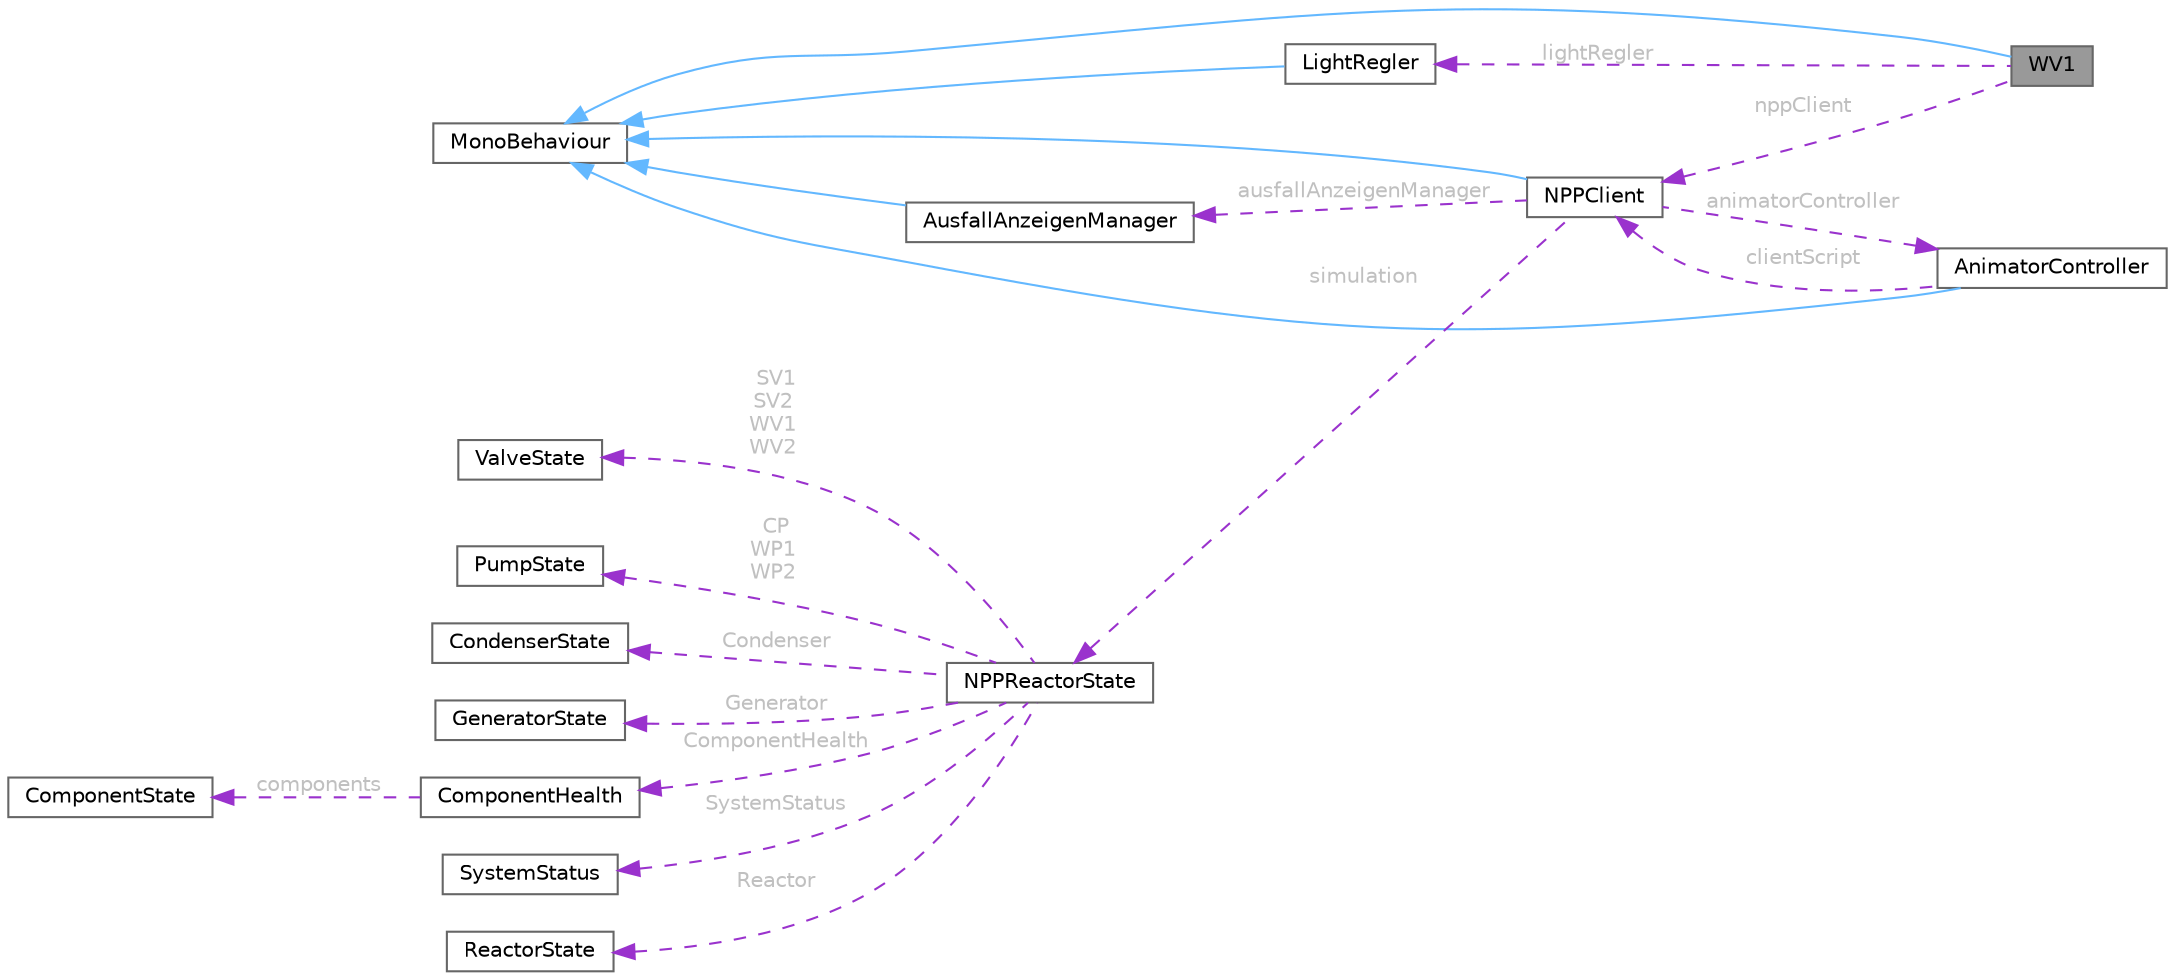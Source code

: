 digraph "WV1"
{
 // LATEX_PDF_SIZE
  bgcolor="transparent";
  edge [fontname=Helvetica,fontsize=10,labelfontname=Helvetica,labelfontsize=10];
  node [fontname=Helvetica,fontsize=10,shape=box,height=0.2,width=0.4];
  rankdir="LR";
  Node1 [id="Node000001",label="WV1",height=0.2,width=0.4,color="gray40", fillcolor="grey60", style="filled", fontcolor="black",tooltip="This class is used to control water valve 1 in an NPP simulation."];
  Node2 -> Node1 [id="edge1_Node000001_Node000002",dir="back",color="steelblue1",style="solid",tooltip=" "];
  Node2 [id="Node000002",label="MonoBehaviour",height=0.2,width=0.4,color="gray40", fillcolor="white", style="filled",tooltip=" "];
  Node3 -> Node1 [id="edge2_Node000001_Node000003",dir="back",color="darkorchid3",style="dashed",tooltip=" ",label=" lightRegler",fontcolor="grey" ];
  Node3 [id="Node000003",label="LightRegler",height=0.2,width=0.4,color="gray40", fillcolor="white", style="filled",URL="$class_light_regler.html",tooltip="This class implements a small lamp that is attachable to rotary switches."];
  Node2 -> Node3 [id="edge3_Node000003_Node000002",dir="back",color="steelblue1",style="solid",tooltip=" "];
  Node4 -> Node1 [id="edge4_Node000001_Node000004",dir="back",color="darkorchid3",style="dashed",tooltip=" ",label=" nppClient",fontcolor="grey" ];
  Node4 [id="Node000004",label="NPPClient",height=0.2,width=0.4,color="gray40", fillcolor="white", style="filled",URL="$class_n_p_p_client.html",tooltip="This class implements logic for connecting to the REST Server running the simulation and fetching the..."];
  Node2 -> Node4 [id="edge5_Node000004_Node000002",dir="back",color="steelblue1",style="solid",tooltip=" "];
  Node5 -> Node4 [id="edge6_Node000004_Node000005",dir="back",color="darkorchid3",style="dashed",tooltip=" ",label=" simulation",fontcolor="grey" ];
  Node5 [id="Node000005",label="NPPReactorState",height=0.2,width=0.4,color="gray40", fillcolor="white", style="filled",URL="$class_n_p_p_reactor_state.html",tooltip="This class is used to store the state of the simulation."];
  Node6 -> Node5 [id="edge7_Node000005_Node000006",dir="back",color="darkorchid3",style="dashed",tooltip=" ",label=" SystemStatus",fontcolor="grey" ];
  Node6 [id="Node000006",label="SystemStatus",height=0.2,width=0.4,color="gray40", fillcolor="white", style="filled",URL="$class_system_status.html",tooltip="This class is used to store the state of the simulation."];
  Node7 -> Node5 [id="edge8_Node000005_Node000007",dir="back",color="darkorchid3",style="dashed",tooltip=" ",label=" Reactor",fontcolor="grey" ];
  Node7 [id="Node000007",label="ReactorState",height=0.2,width=0.4,color="gray40", fillcolor="white", style="filled",URL="$class_reactor_state.html",tooltip="This class is used to store the state of the reactor component."];
  Node8 -> Node5 [id="edge9_Node000005_Node000008",dir="back",color="darkorchid3",style="dashed",tooltip=" ",label=" SV1\nSV2\nWV1\nWV2",fontcolor="grey" ];
  Node8 [id="Node000008",label="ValveState",height=0.2,width=0.4,color="gray40", fillcolor="white", style="filled",URL="$class_valve_state.html",tooltip="This class is used to store the state of a valve component."];
  Node9 -> Node5 [id="edge10_Node000005_Node000009",dir="back",color="darkorchid3",style="dashed",tooltip=" ",label=" CP\nWP1\nWP2",fontcolor="grey" ];
  Node9 [id="Node000009",label="PumpState",height=0.2,width=0.4,color="gray40", fillcolor="white", style="filled",URL="$class_pump_state.html",tooltip="This class is used to store the state of a pump component."];
  Node10 -> Node5 [id="edge11_Node000005_Node000010",dir="back",color="darkorchid3",style="dashed",tooltip=" ",label=" Condenser",fontcolor="grey" ];
  Node10 [id="Node000010",label="CondenserState",height=0.2,width=0.4,color="gray40", fillcolor="white", style="filled",URL="$class_condenser_state.html",tooltip="This class is used to store the state of the condenser component."];
  Node11 -> Node5 [id="edge12_Node000005_Node000011",dir="back",color="darkorchid3",style="dashed",tooltip=" ",label=" Generator",fontcolor="grey" ];
  Node11 [id="Node000011",label="GeneratorState",height=0.2,width=0.4,color="gray40", fillcolor="white", style="filled",URL="$class_generator_state.html",tooltip="This class is used to store the state of the generator component."];
  Node12 -> Node5 [id="edge13_Node000005_Node000012",dir="back",color="darkorchid3",style="dashed",tooltip=" ",label=" ComponentHealth",fontcolor="grey" ];
  Node12 [id="Node000012",label="ComponentHealth",height=0.2,width=0.4,color="gray40", fillcolor="white", style="filled",URL="$class_component_health.html",tooltip="This class is used to store the state of all components, see ComponentState."];
  Node13 -> Node12 [id="edge14_Node000012_Node000013",dir="back",color="darkorchid3",style="dashed",tooltip=" ",label=" components",fontcolor="grey" ];
  Node13 [id="Node000013",label="ComponentState",height=0.2,width=0.4,color="gray40", fillcolor="white", style="filled",URL="$class_component_state.html",tooltip="This class is used to store the state of a component."];
  Node14 -> Node4 [id="edge15_Node000004_Node000014",dir="back",color="darkorchid3",style="dashed",tooltip=" ",label=" animatorController",fontcolor="grey" ];
  Node14 [id="Node000014",label="AnimatorController",height=0.2,width=0.4,color="gray40", fillcolor="white", style="filled",URL="$class_animator_controller.html",tooltip="This class is used to update the animator parameters based on the state of the simulation stored in a..."];
  Node2 -> Node14 [id="edge16_Node000014_Node000002",dir="back",color="steelblue1",style="solid",tooltip=" "];
  Node4 -> Node14 [id="edge17_Node000014_Node000004",dir="back",color="darkorchid3",style="dashed",tooltip=" ",label=" clientScript",fontcolor="grey" ];
  Node15 -> Node4 [id="edge18_Node000004_Node000015",dir="back",color="darkorchid3",style="dashed",tooltip=" ",label=" ausfallAnzeigenManager",fontcolor="grey" ];
  Node15 [id="Node000015",label="AusfallAnzeigenManager",height=0.2,width=0.4,color="gray40", fillcolor="white", style="filled",URL="$class_ausfall_anzeigen_manager.html",tooltip="This class implements logic to manage multiple displays signalling to the player whether specific com..."];
  Node2 -> Node15 [id="edge19_Node000015_Node000002",dir="back",color="steelblue1",style="solid",tooltip=" "];
}
